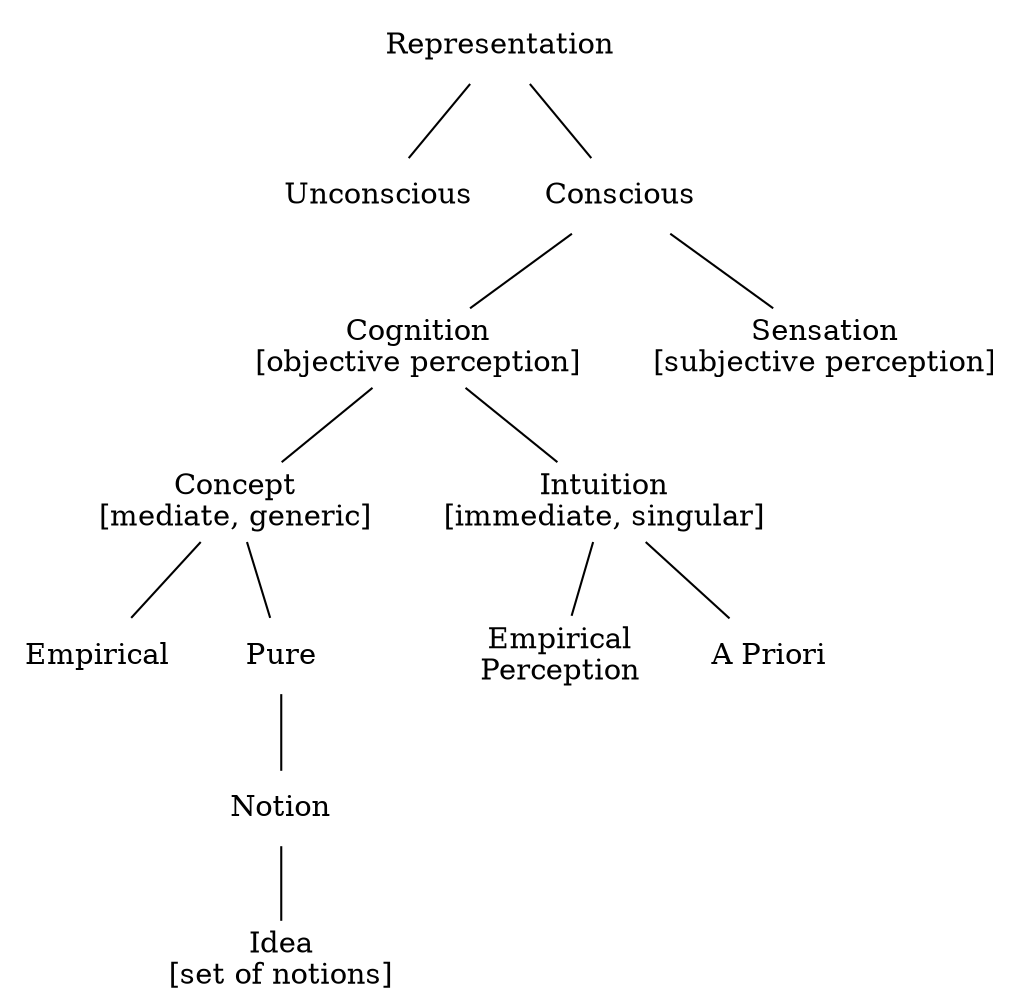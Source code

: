 graph {
	node[shape = plaintext];
	Cognition[label = "Cognition\n[objective perception]"];
	Concept[label = "Concept\n[mediate, generic]"];
	Intuition[label = "Intuition\n[immediate, singular]"];

	Representation -- Unconscious;
	Representation -- Conscious;
	Conscious -- "Sensation\n[subjective perception]";
	Conscious -- Cognition;
	Cognition -- Intuition;
	Intuition -- "Empirical\nPerception";
	Intuition -- "A Priori";	
	Cognition -- Concept;
	Concept -- Empirical;
	Concept -- Pure;
	Pure -- Notion;
	Notion -- "Idea\n[set of notions]";
}

